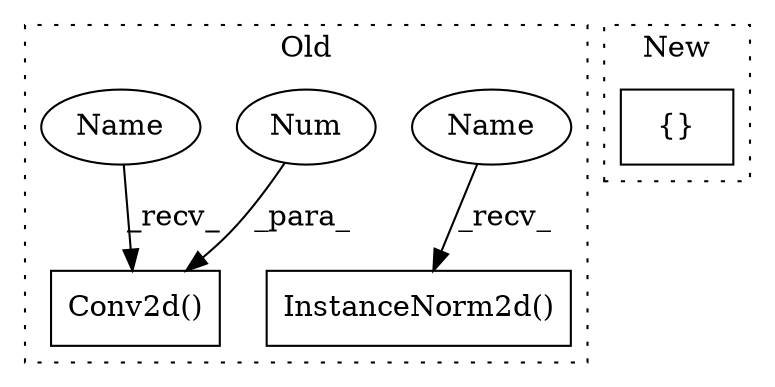 digraph G {
subgraph cluster0 {
1 [label="InstanceNorm2d()" a="75" s="12677,12698" l="18,1" shape="box"];
3 [label="Conv2d()" a="75" s="12744,12768" l="10,1" shape="box"];
4 [label="Num" a="76" s="12765" l="1" shape="ellipse"];
5 [label="Name" a="87" s="12677" l="2" shape="ellipse"];
6 [label="Name" a="87" s="12744" l="2" shape="ellipse"];
label = "Old";
style="dotted";
}
subgraph cluster1 {
2 [label="{}" a="59" s="14059,14203" l="14,0" shape="box"];
label = "New";
style="dotted";
}
4 -> 3 [label="_para_"];
5 -> 1 [label="_recv_"];
6 -> 3 [label="_recv_"];
}